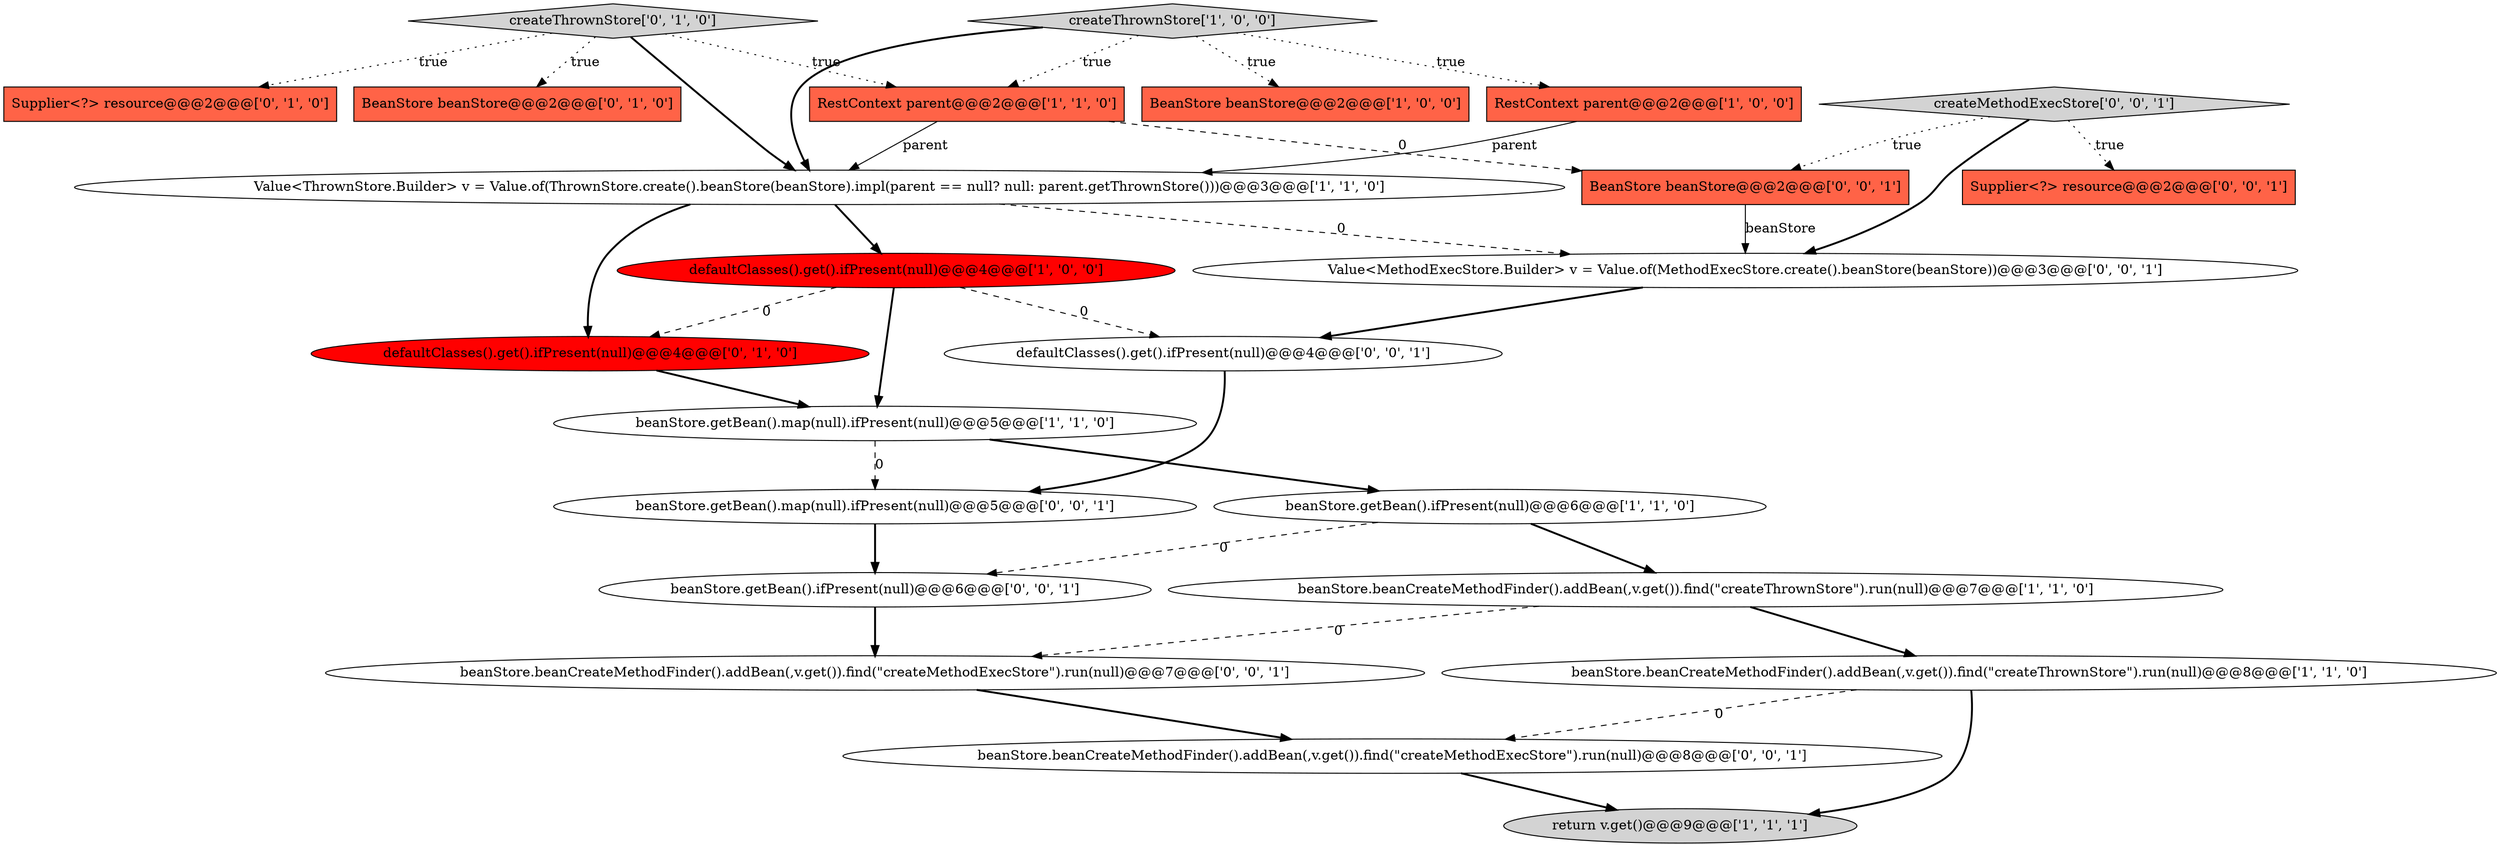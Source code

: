 digraph {
14 [style = filled, label = "createThrownStore['0', '1', '0']", fillcolor = lightgray, shape = diamond image = "AAA0AAABBB2BBB"];
23 [style = filled, label = "BeanStore beanStore@@@2@@@['0', '0', '1']", fillcolor = tomato, shape = box image = "AAA0AAABBB3BBB"];
9 [style = filled, label = "createThrownStore['1', '0', '0']", fillcolor = lightgray, shape = diamond image = "AAA0AAABBB1BBB"];
13 [style = filled, label = "Supplier<?> resource@@@2@@@['0', '1', '0']", fillcolor = tomato, shape = box image = "AAA0AAABBB2BBB"];
8 [style = filled, label = "defaultClasses().get().ifPresent(null)@@@4@@@['1', '0', '0']", fillcolor = red, shape = ellipse image = "AAA1AAABBB1BBB"];
17 [style = filled, label = "beanStore.getBean().map(null).ifPresent(null)@@@5@@@['0', '0', '1']", fillcolor = white, shape = ellipse image = "AAA0AAABBB3BBB"];
16 [style = filled, label = "beanStore.getBean().ifPresent(null)@@@6@@@['0', '0', '1']", fillcolor = white, shape = ellipse image = "AAA0AAABBB3BBB"];
6 [style = filled, label = "return v.get()@@@9@@@['1', '1', '1']", fillcolor = lightgray, shape = ellipse image = "AAA0AAABBB1BBB"];
15 [style = filled, label = "beanStore.beanCreateMethodFinder().addBean(,v.get()).find(\"createMethodExecStore\").run(null)@@@8@@@['0', '0', '1']", fillcolor = white, shape = ellipse image = "AAA0AAABBB3BBB"];
3 [style = filled, label = "beanStore.beanCreateMethodFinder().addBean(,v.get()).find(\"createThrownStore\").run(null)@@@7@@@['1', '1', '0']", fillcolor = white, shape = ellipse image = "AAA0AAABBB1BBB"];
4 [style = filled, label = "beanStore.beanCreateMethodFinder().addBean(,v.get()).find(\"createThrownStore\").run(null)@@@8@@@['1', '1', '0']", fillcolor = white, shape = ellipse image = "AAA0AAABBB1BBB"];
10 [style = filled, label = "RestContext parent@@@2@@@['1', '1', '0']", fillcolor = tomato, shape = box image = "AAA0AAABBB1BBB"];
11 [style = filled, label = "defaultClasses().get().ifPresent(null)@@@4@@@['0', '1', '0']", fillcolor = red, shape = ellipse image = "AAA1AAABBB2BBB"];
5 [style = filled, label = "beanStore.getBean().map(null).ifPresent(null)@@@5@@@['1', '1', '0']", fillcolor = white, shape = ellipse image = "AAA0AAABBB1BBB"];
12 [style = filled, label = "BeanStore beanStore@@@2@@@['0', '1', '0']", fillcolor = tomato, shape = box image = "AAA0AAABBB2BBB"];
19 [style = filled, label = "Supplier<?> resource@@@2@@@['0', '0', '1']", fillcolor = tomato, shape = box image = "AAA0AAABBB3BBB"];
22 [style = filled, label = "Value<MethodExecStore.Builder> v = Value.of(MethodExecStore.create().beanStore(beanStore))@@@3@@@['0', '0', '1']", fillcolor = white, shape = ellipse image = "AAA0AAABBB3BBB"];
0 [style = filled, label = "BeanStore beanStore@@@2@@@['1', '0', '0']", fillcolor = tomato, shape = box image = "AAA0AAABBB1BBB"];
21 [style = filled, label = "defaultClasses().get().ifPresent(null)@@@4@@@['0', '0', '1']", fillcolor = white, shape = ellipse image = "AAA0AAABBB3BBB"];
7 [style = filled, label = "RestContext parent@@@2@@@['1', '0', '0']", fillcolor = tomato, shape = box image = "AAA0AAABBB1BBB"];
20 [style = filled, label = "beanStore.beanCreateMethodFinder().addBean(,v.get()).find(\"createMethodExecStore\").run(null)@@@7@@@['0', '0', '1']", fillcolor = white, shape = ellipse image = "AAA0AAABBB3BBB"];
18 [style = filled, label = "createMethodExecStore['0', '0', '1']", fillcolor = lightgray, shape = diamond image = "AAA0AAABBB3BBB"];
2 [style = filled, label = "Value<ThrownStore.Builder> v = Value.of(ThrownStore.create().beanStore(beanStore).impl(parent == null? null: parent.getThrownStore()))@@@3@@@['1', '1', '0']", fillcolor = white, shape = ellipse image = "AAA0AAABBB1BBB"];
1 [style = filled, label = "beanStore.getBean().ifPresent(null)@@@6@@@['1', '1', '0']", fillcolor = white, shape = ellipse image = "AAA0AAABBB1BBB"];
23->22 [style = solid, label="beanStore"];
9->0 [style = dotted, label="true"];
14->12 [style = dotted, label="true"];
4->6 [style = bold, label=""];
9->2 [style = bold, label=""];
18->19 [style = dotted, label="true"];
1->3 [style = bold, label=""];
22->21 [style = bold, label=""];
15->6 [style = bold, label=""];
8->21 [style = dashed, label="0"];
3->4 [style = bold, label=""];
14->10 [style = dotted, label="true"];
14->13 [style = dotted, label="true"];
5->1 [style = bold, label=""];
11->5 [style = bold, label=""];
18->22 [style = bold, label=""];
7->2 [style = solid, label="parent"];
5->17 [style = dashed, label="0"];
8->5 [style = bold, label=""];
1->16 [style = dashed, label="0"];
4->15 [style = dashed, label="0"];
3->20 [style = dashed, label="0"];
14->2 [style = bold, label=""];
9->7 [style = dotted, label="true"];
8->11 [style = dashed, label="0"];
16->20 [style = bold, label=""];
10->2 [style = solid, label="parent"];
20->15 [style = bold, label=""];
21->17 [style = bold, label=""];
9->10 [style = dotted, label="true"];
2->11 [style = bold, label=""];
10->23 [style = dashed, label="0"];
2->22 [style = dashed, label="0"];
17->16 [style = bold, label=""];
2->8 [style = bold, label=""];
18->23 [style = dotted, label="true"];
}
